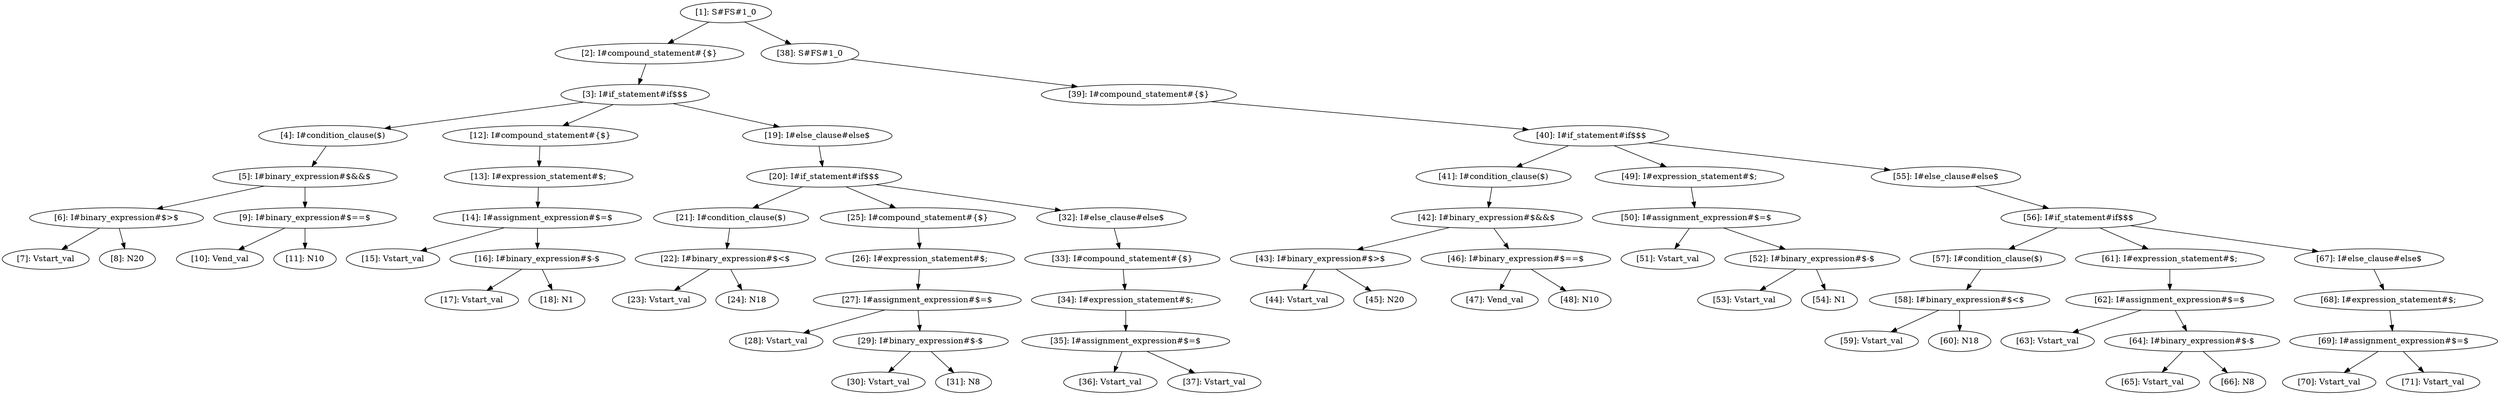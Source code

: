 digraph CASS {
  node [shape=ellipse];
  n1 [label="[1]: S#FS#1_0"];
  n2 [label="[2]: I#compound_statement#{$}"];
  n3 [label="[3]: I#if_statement#if$$$"];
  n4 [label="[4]: I#condition_clause($)"];
  n5 [label="[5]: I#binary_expression#$&&$"];
  n6 [label="[6]: I#binary_expression#$>$"];
  n7 [label="[7]: Vstart_val"];
  n8 [label="[8]: N20"];
  n9 [label="[9]: I#binary_expression#$==$"];
  n10 [label="[10]: Vend_val"];
  n11 [label="[11]: N10"];
  n12 [label="[12]: I#compound_statement#{$}"];
  n13 [label="[13]: I#expression_statement#$;"];
  n14 [label="[14]: I#assignment_expression#$=$"];
  n15 [label="[15]: Vstart_val"];
  n16 [label="[16]: I#binary_expression#$-$"];
  n17 [label="[17]: Vstart_val"];
  n18 [label="[18]: N1"];
  n19 [label="[19]: I#else_clause#else$"];
  n20 [label="[20]: I#if_statement#if$$$"];
  n21 [label="[21]: I#condition_clause($)"];
  n22 [label="[22]: I#binary_expression#$<$"];
  n23 [label="[23]: Vstart_val"];
  n24 [label="[24]: N18"];
  n25 [label="[25]: I#compound_statement#{$}"];
  n26 [label="[26]: I#expression_statement#$;"];
  n27 [label="[27]: I#assignment_expression#$=$"];
  n28 [label="[28]: Vstart_val"];
  n29 [label="[29]: I#binary_expression#$-$"];
  n30 [label="[30]: Vstart_val"];
  n31 [label="[31]: N8"];
  n32 [label="[32]: I#else_clause#else$"];
  n33 [label="[33]: I#compound_statement#{$}"];
  n34 [label="[34]: I#expression_statement#$;"];
  n35 [label="[35]: I#assignment_expression#$=$"];
  n36 [label="[36]: Vstart_val"];
  n37 [label="[37]: Vstart_val"];
  n38 [label="[38]: S#FS#1_0"];
  n39 [label="[39]: I#compound_statement#{$}"];
  n40 [label="[40]: I#if_statement#if$$$"];
  n41 [label="[41]: I#condition_clause($)"];
  n42 [label="[42]: I#binary_expression#$&&$"];
  n43 [label="[43]: I#binary_expression#$>$"];
  n44 [label="[44]: Vstart_val"];
  n45 [label="[45]: N20"];
  n46 [label="[46]: I#binary_expression#$==$"];
  n47 [label="[47]: Vend_val"];
  n48 [label="[48]: N10"];
  n49 [label="[49]: I#expression_statement#$;"];
  n50 [label="[50]: I#assignment_expression#$=$"];
  n51 [label="[51]: Vstart_val"];
  n52 [label="[52]: I#binary_expression#$-$"];
  n53 [label="[53]: Vstart_val"];
  n54 [label="[54]: N1"];
  n55 [label="[55]: I#else_clause#else$"];
  n56 [label="[56]: I#if_statement#if$$$"];
  n57 [label="[57]: I#condition_clause($)"];
  n58 [label="[58]: I#binary_expression#$<$"];
  n59 [label="[59]: Vstart_val"];
  n60 [label="[60]: N18"];
  n61 [label="[61]: I#expression_statement#$;"];
  n62 [label="[62]: I#assignment_expression#$=$"];
  n63 [label="[63]: Vstart_val"];
  n64 [label="[64]: I#binary_expression#$-$"];
  n65 [label="[65]: Vstart_val"];
  n66 [label="[66]: N8"];
  n67 [label="[67]: I#else_clause#else$"];
  n68 [label="[68]: I#expression_statement#$;"];
  n69 [label="[69]: I#assignment_expression#$=$"];
  n70 [label="[70]: Vstart_val"];
  n71 [label="[71]: Vstart_val"];
  n1 -> n2;
  n2 -> n3;
  n3 -> n4;
  n4 -> n5;
  n5 -> n6;
  n6 -> n7;
  n6 -> n8;
  n5 -> n9;
  n9 -> n10;
  n9 -> n11;
  n3 -> n12;
  n12 -> n13;
  n13 -> n14;
  n14 -> n15;
  n14 -> n16;
  n16 -> n17;
  n16 -> n18;
  n3 -> n19;
  n19 -> n20;
  n20 -> n21;
  n21 -> n22;
  n22 -> n23;
  n22 -> n24;
  n20 -> n25;
  n25 -> n26;
  n26 -> n27;
  n27 -> n28;
  n27 -> n29;
  n29 -> n30;
  n29 -> n31;
  n20 -> n32;
  n32 -> n33;
  n33 -> n34;
  n34 -> n35;
  n35 -> n36;
  n35 -> n37;
  n1 -> n38;
  n38 -> n39;
  n39 -> n40;
  n40 -> n41;
  n41 -> n42;
  n42 -> n43;
  n43 -> n44;
  n43 -> n45;
  n42 -> n46;
  n46 -> n47;
  n46 -> n48;
  n40 -> n49;
  n49 -> n50;
  n50 -> n51;
  n50 -> n52;
  n52 -> n53;
  n52 -> n54;
  n40 -> n55;
  n55 -> n56;
  n56 -> n57;
  n57 -> n58;
  n58 -> n59;
  n58 -> n60;
  n56 -> n61;
  n61 -> n62;
  n62 -> n63;
  n62 -> n64;
  n64 -> n65;
  n64 -> n66;
  n56 -> n67;
  n67 -> n68;
  n68 -> n69;
  n69 -> n70;
  n69 -> n71;
}
